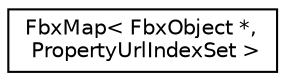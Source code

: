 digraph "クラス階層図"
{
  edge [fontname="Helvetica",fontsize="10",labelfontname="Helvetica",labelfontsize="10"];
  node [fontname="Helvetica",fontsize="10",shape=record];
  rankdir="LR";
  Node0 [label="FbxMap\< FbxObject *,\l PropertyUrlIndexSet \>",height=0.2,width=0.4,color="black", fillcolor="white", style="filled",URL="$class_fbx_map.html"];
}
